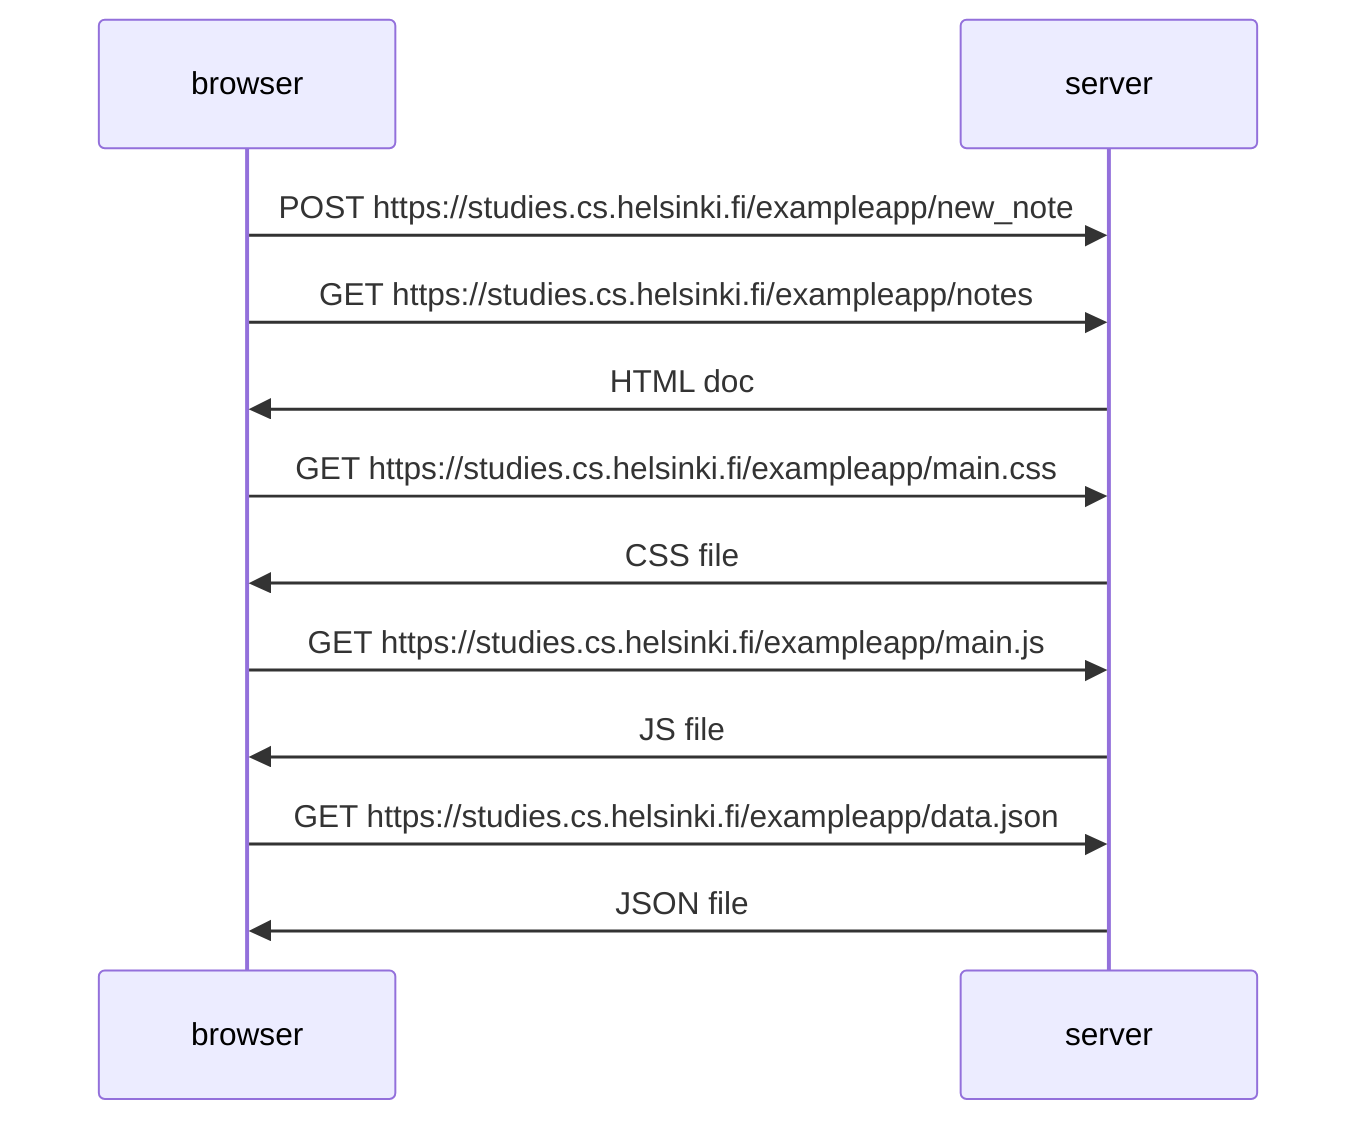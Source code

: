 sequenceDiagram
browser->>server: POST https://studies.cs.helsinki.fi/exampleapp/new_note
browser->>server: GET https://studies.cs.helsinki.fi/exampleapp/notes
server->>browser: HTML doc
browser->>server: GET https://studies.cs.helsinki.fi/exampleapp/main.css
server->>browser: CSS file
browser->>server: GET https://studies.cs.helsinki.fi/exampleapp/main.js
server->>browser: JS file
browser->>server: GET https://studies.cs.helsinki.fi/exampleapp/data.json
server->>browser: JSON file